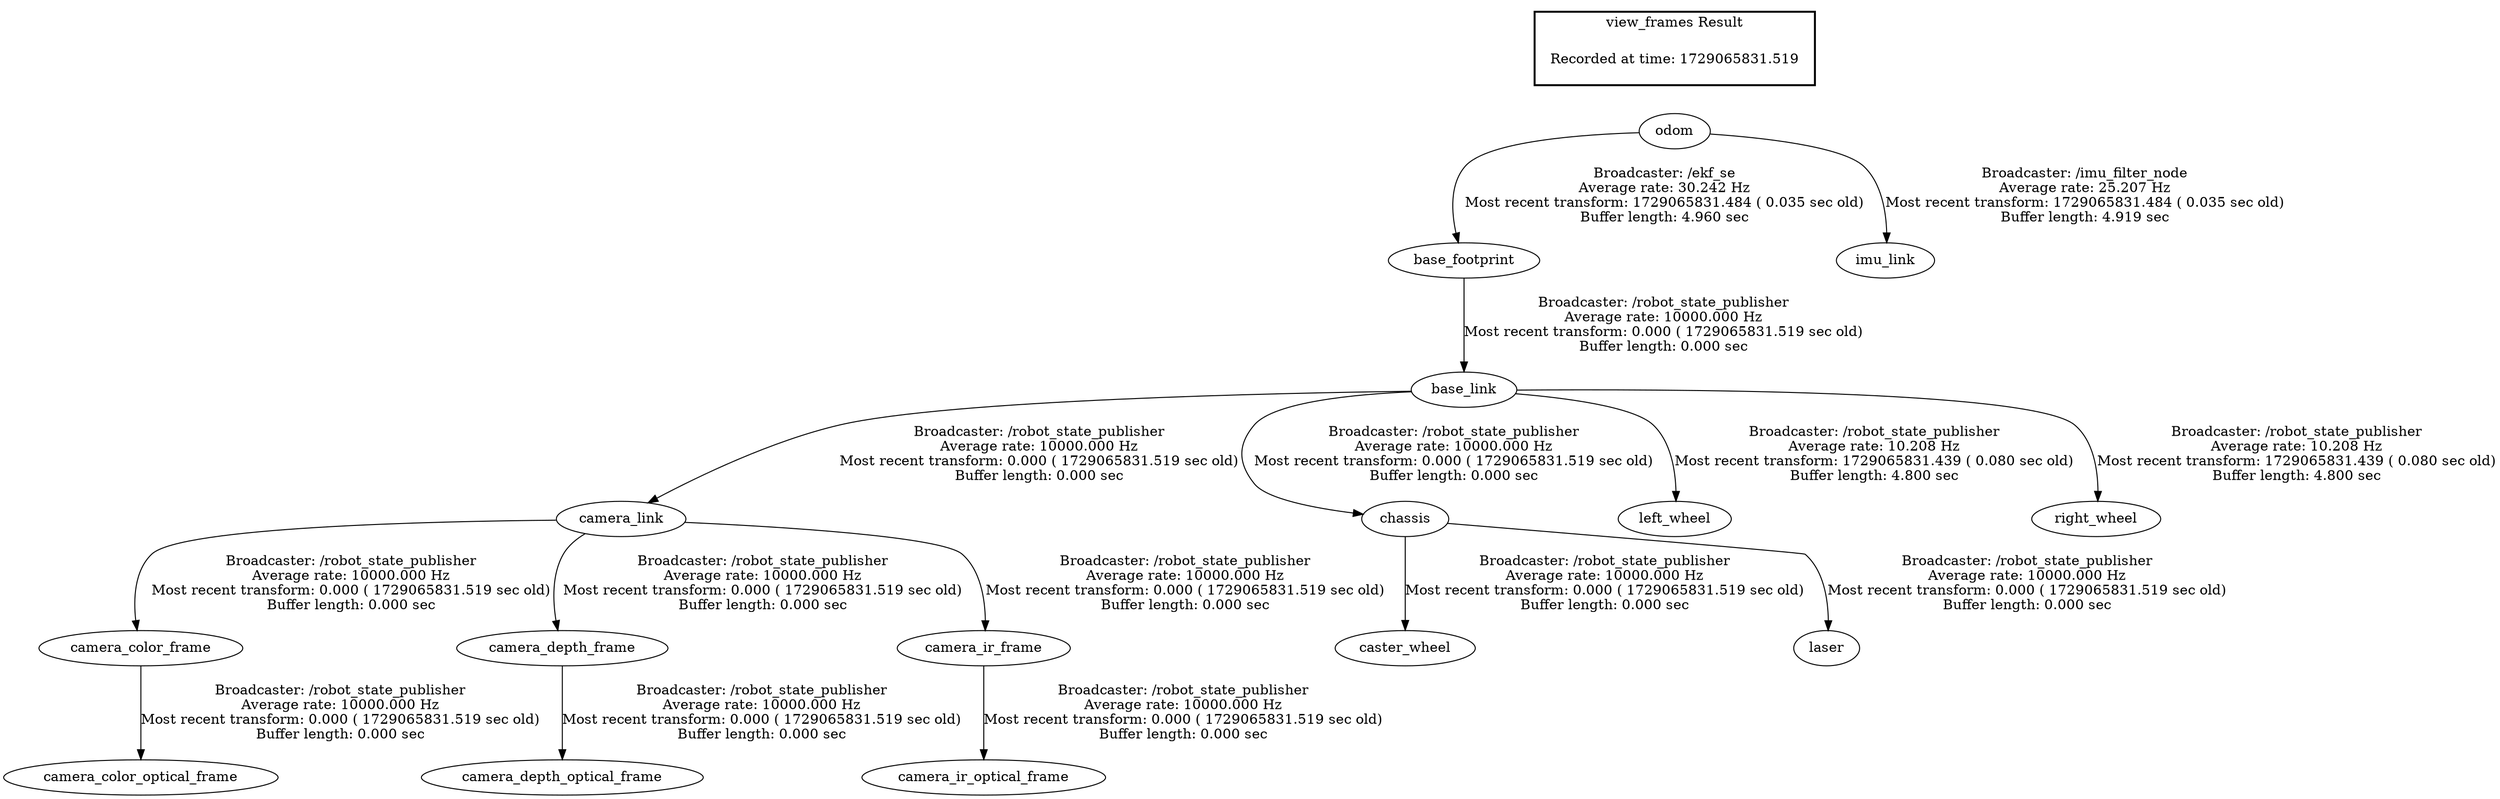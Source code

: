 digraph G {
"odom" -> "base_footprint"[label="Broadcaster: /ekf_se\nAverage rate: 30.242 Hz\nMost recent transform: 1729065831.484 ( 0.035 sec old)\nBuffer length: 4.960 sec\n"];
"odom" -> "imu_link"[label="Broadcaster: /imu_filter_node\nAverage rate: 25.207 Hz\nMost recent transform: 1729065831.484 ( 0.035 sec old)\nBuffer length: 4.919 sec\n"];
"base_footprint" -> "base_link"[label="Broadcaster: /robot_state_publisher\nAverage rate: 10000.000 Hz\nMost recent transform: 0.000 ( 1729065831.519 sec old)\nBuffer length: 0.000 sec\n"];
"camera_link" -> "camera_color_frame"[label="Broadcaster: /robot_state_publisher\nAverage rate: 10000.000 Hz\nMost recent transform: 0.000 ( 1729065831.519 sec old)\nBuffer length: 0.000 sec\n"];
"base_link" -> "camera_link"[label="Broadcaster: /robot_state_publisher\nAverage rate: 10000.000 Hz\nMost recent transform: 0.000 ( 1729065831.519 sec old)\nBuffer length: 0.000 sec\n"];
"camera_color_frame" -> "camera_color_optical_frame"[label="Broadcaster: /robot_state_publisher\nAverage rate: 10000.000 Hz\nMost recent transform: 0.000 ( 1729065831.519 sec old)\nBuffer length: 0.000 sec\n"];
"camera_link" -> "camera_depth_frame"[label="Broadcaster: /robot_state_publisher\nAverage rate: 10000.000 Hz\nMost recent transform: 0.000 ( 1729065831.519 sec old)\nBuffer length: 0.000 sec\n"];
"camera_depth_frame" -> "camera_depth_optical_frame"[label="Broadcaster: /robot_state_publisher\nAverage rate: 10000.000 Hz\nMost recent transform: 0.000 ( 1729065831.519 sec old)\nBuffer length: 0.000 sec\n"];
"camera_link" -> "camera_ir_frame"[label="Broadcaster: /robot_state_publisher\nAverage rate: 10000.000 Hz\nMost recent transform: 0.000 ( 1729065831.519 sec old)\nBuffer length: 0.000 sec\n"];
"camera_ir_frame" -> "camera_ir_optical_frame"[label="Broadcaster: /robot_state_publisher\nAverage rate: 10000.000 Hz\nMost recent transform: 0.000 ( 1729065831.519 sec old)\nBuffer length: 0.000 sec\n"];
"chassis" -> "caster_wheel"[label="Broadcaster: /robot_state_publisher\nAverage rate: 10000.000 Hz\nMost recent transform: 0.000 ( 1729065831.519 sec old)\nBuffer length: 0.000 sec\n"];
"base_link" -> "chassis"[label="Broadcaster: /robot_state_publisher\nAverage rate: 10000.000 Hz\nMost recent transform: 0.000 ( 1729065831.519 sec old)\nBuffer length: 0.000 sec\n"];
"chassis" -> "laser"[label="Broadcaster: /robot_state_publisher\nAverage rate: 10000.000 Hz\nMost recent transform: 0.000 ( 1729065831.519 sec old)\nBuffer length: 0.000 sec\n"];
"base_link" -> "left_wheel"[label="Broadcaster: /robot_state_publisher\nAverage rate: 10.208 Hz\nMost recent transform: 1729065831.439 ( 0.080 sec old)\nBuffer length: 4.800 sec\n"];
"base_link" -> "right_wheel"[label="Broadcaster: /robot_state_publisher\nAverage rate: 10.208 Hz\nMost recent transform: 1729065831.439 ( 0.080 sec old)\nBuffer length: 4.800 sec\n"];
edge [style=invis];
 subgraph cluster_legend { style=bold; color=black; label ="view_frames Result";
"Recorded at time: 1729065831.519"[ shape=plaintext ] ;
 }->"odom";
}